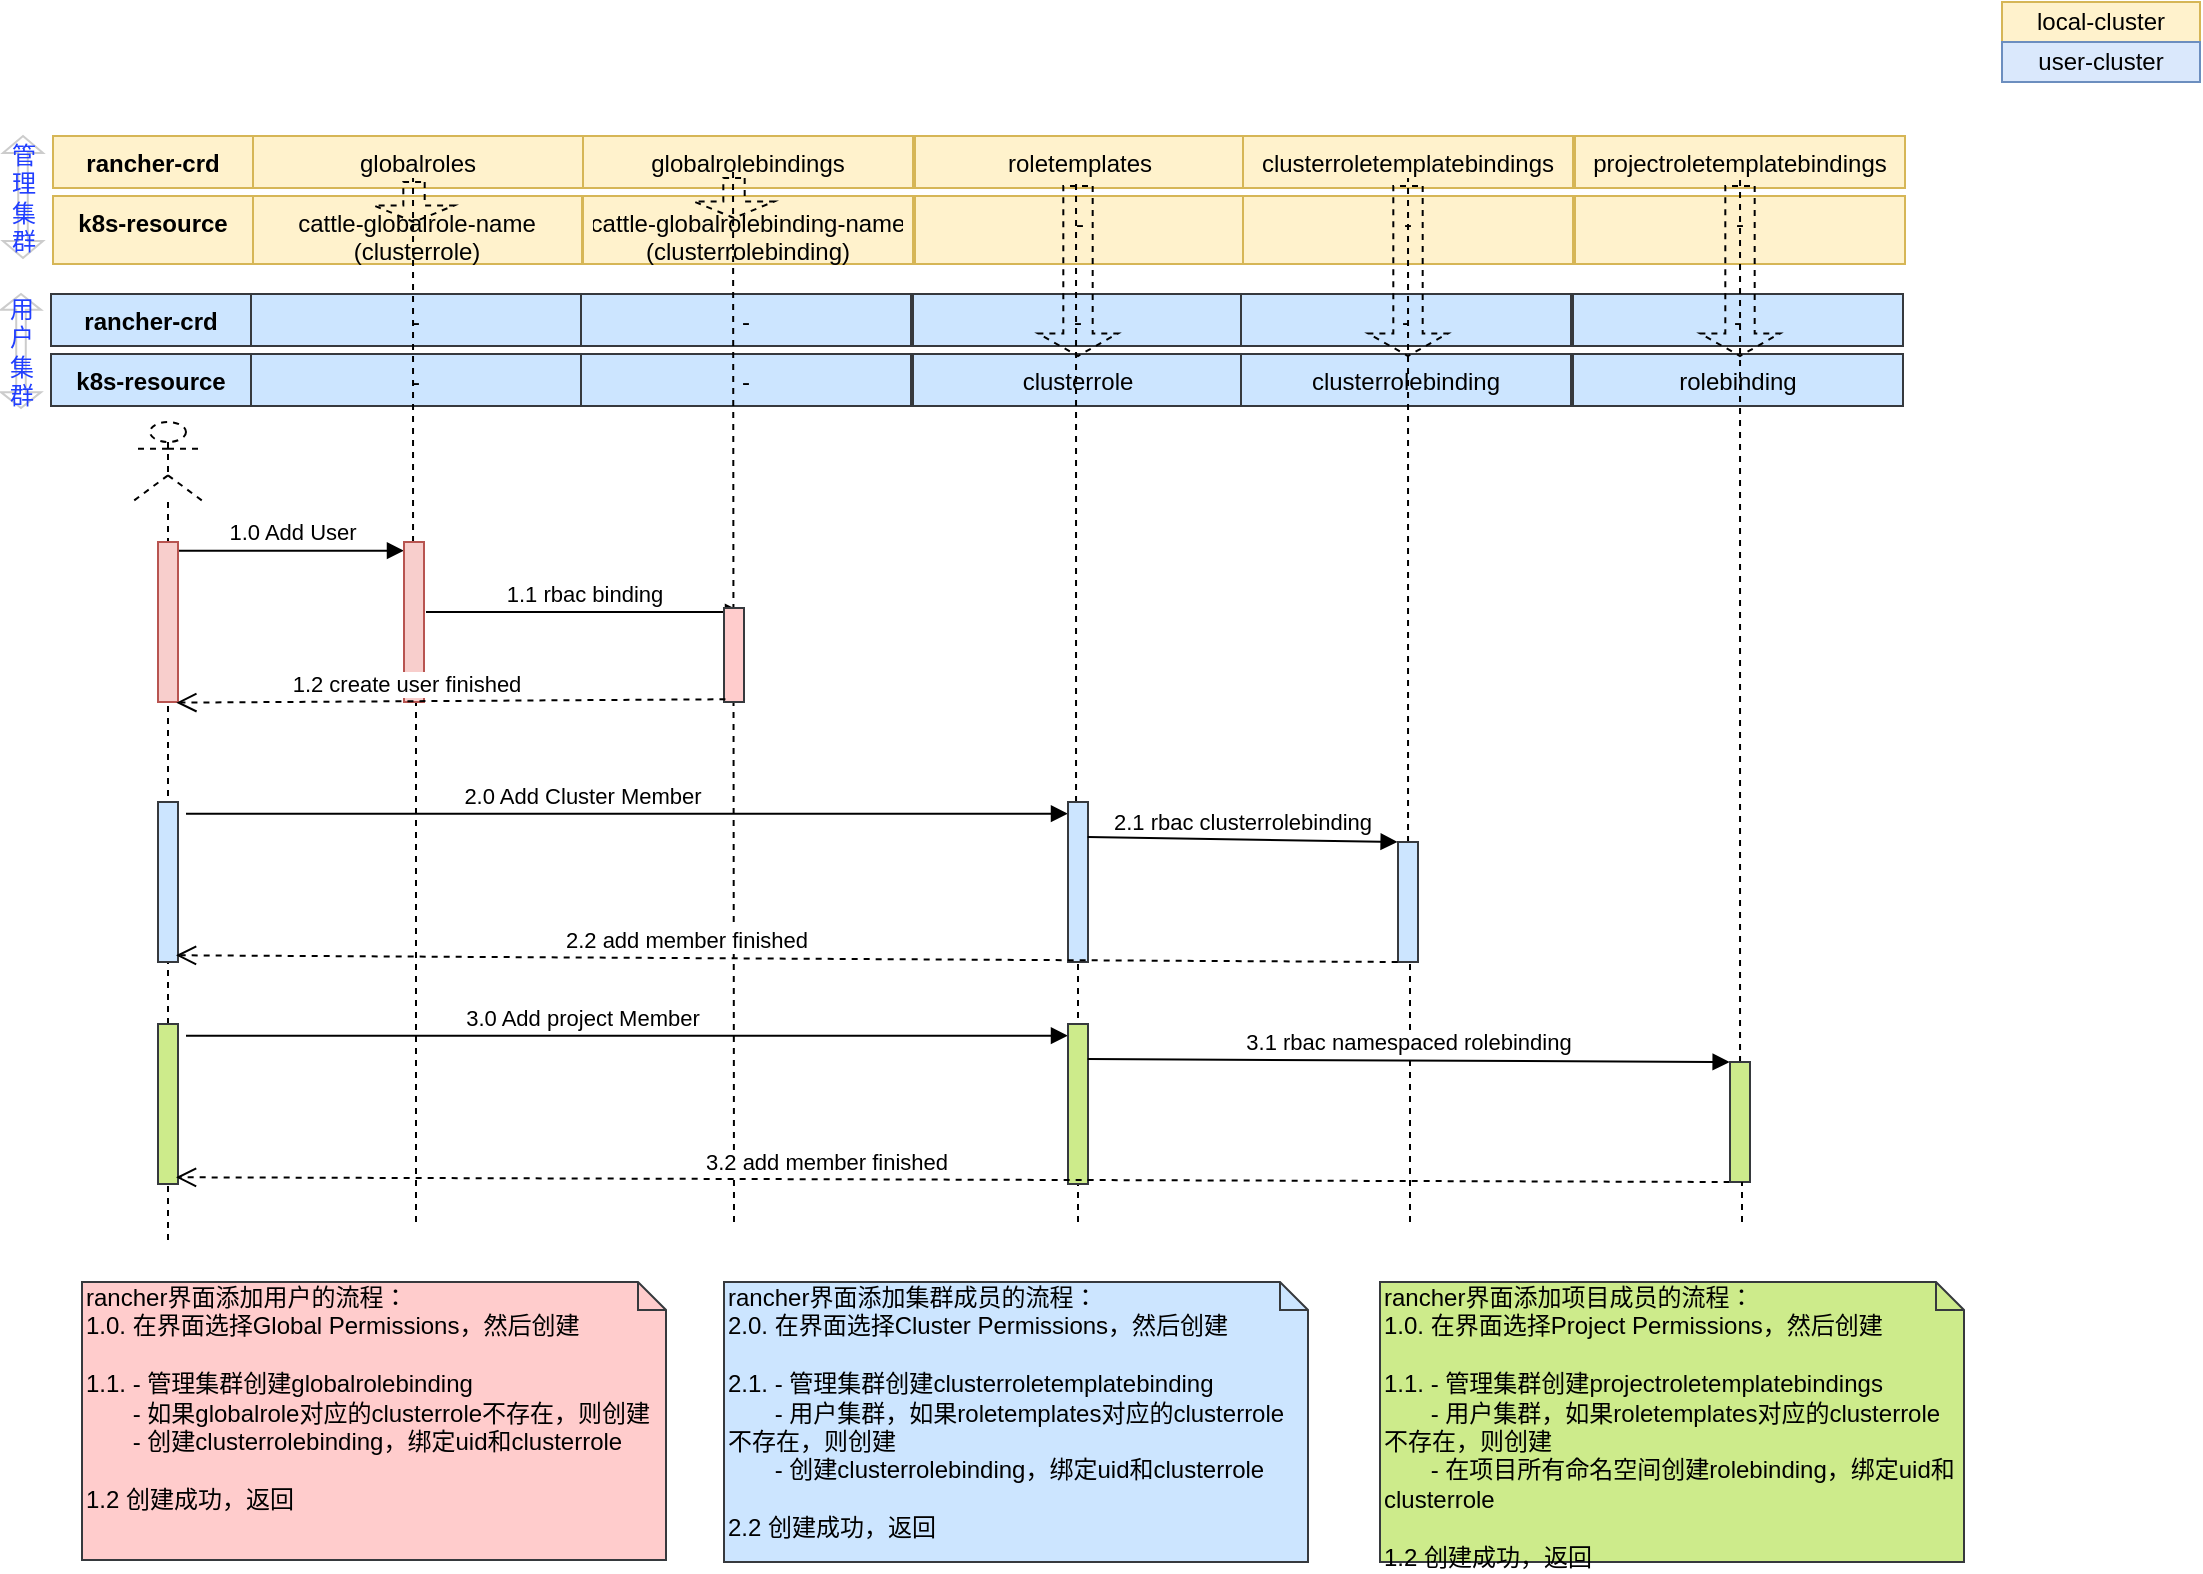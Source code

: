 <mxfile version="11.3.0" type="github" pages="1"><diagram name="Page-1" id="e7e014a7-5840-1c2e-5031-d8a46d1fe8dd"><mxGraphModel dx="1173" dy="615" grid="1" gridSize="10" guides="1" tooltips="1" connect="1" arrows="1" fold="1" page="1" pageScale="1" pageWidth="1169" pageHeight="826" background="#ffffff" math="0" shadow="0"><root><mxCell id="0"/><mxCell id="1" parent="0"/><mxCell id="b6k8lHgOUs_0IHPqnZS9-118" value="" style="rounded=0;whiteSpace=wrap;html=1;glass=0;fillColor=none;" vertex="1" parent="1"><mxGeometry x="1080" width="89" height="40" as="geometry"/></mxCell><mxCell id="b6k8lHgOUs_0IHPqnZS9-119" value="local-cluster" style="rounded=0;whiteSpace=wrap;html=1;glass=0;fillColor=#fff2cc;strokeColor=#d6b656;" vertex="1" parent="1"><mxGeometry x="1070" width="99" height="20" as="geometry"/></mxCell><mxCell id="b6k8lHgOUs_0IHPqnZS9-120" value="user-cluster" style="rounded=0;whiteSpace=wrap;html=1;glass=0;fillColor=#dae8fc;strokeColor=#6c8ebf;" vertex="1" parent="1"><mxGeometry x="1070" y="20" width="99" height="20" as="geometry"/></mxCell><mxCell id="b6k8lHgOUs_0IHPqnZS9-177" value="1.0 Add User" style="html=1;verticalAlign=bottom;endArrow=block;exitX=1.018;exitY=0.054;exitDx=0;exitDy=0;exitPerimeter=0;fillColor=#f8cecc;strokeColor=#000000;" edge="1" parent="1" source="b6k8lHgOUs_0IHPqnZS9-172" target="b6k8lHgOUs_0IHPqnZS9-176"><mxGeometry width="80" relative="1" as="geometry"><mxPoint x="654.5" y="617" as="sourcePoint"/><mxPoint x="734.5" y="617" as="targetPoint"/></mxGeometry></mxCell><mxCell id="b6k8lHgOUs_0IHPqnZS9-179" value="1.1 rbac binding" style="html=1;verticalAlign=bottom;endArrow=block;fillColor=#f8cecc;strokeColor=#000000;exitX=1.1;exitY=0.438;exitDx=0;exitDy=0;exitPerimeter=0;entryX=0.9;entryY=0.043;entryDx=0;entryDy=0;entryPerimeter=0;" edge="1" parent="1" source="b6k8lHgOUs_0IHPqnZS9-176" target="b6k8lHgOUs_0IHPqnZS9-180"><mxGeometry width="80" relative="1" as="geometry"><mxPoint x="749.09" y="503.2" as="sourcePoint"/><mxPoint x="870.26" y="504.32" as="targetPoint"/></mxGeometry></mxCell><mxCell id="b6k8lHgOUs_0IHPqnZS9-191" value="rancher界面添加用户的流程：&lt;br&gt;1.0. 在界面选择Global Permissions，然后创建&lt;br&gt;&lt;br&gt;1.1. - 管理集群创建globalrolebinding&lt;br&gt;&amp;nbsp; &amp;nbsp; &amp;nbsp; &amp;nbsp;- 如果globalrole对应的clusterrole不存在，则创建&lt;br&gt;&amp;nbsp; &amp;nbsp; &amp;nbsp; &amp;nbsp;- 创建clusterrolebinding，绑定uid和clusterrole&lt;br&gt;&lt;br&gt;1.2 创建成功，返回" style="shape=note;whiteSpace=wrap;html=1;size=14;verticalAlign=top;align=left;spacingTop=-6;glass=0;strokeColor=#36393d;fillColor=#ffcccc;" vertex="1" parent="1"><mxGeometry x="110" y="640" width="292" height="139" as="geometry"/></mxCell><mxCell id="b6k8lHgOUs_0IHPqnZS9-198" value="2.0 Add Cluster Member" style="html=1;verticalAlign=bottom;endArrow=block;exitX=1.4;exitY=0.073;exitDx=0;exitDy=0;exitPerimeter=0;fillColor=#f8cecc;strokeColor=#000000;" edge="1" parent="1" source="b6k8lHgOUs_0IHPqnZS9-192" target="b6k8lHgOUs_0IHPqnZS9-194"><mxGeometry x="-0.102" width="80" relative="1" as="geometry"><mxPoint x="639.68" y="600.32" as="sourcePoint"/><mxPoint x="739.5" y="600.32" as="targetPoint"/><mxPoint as="offset"/></mxGeometry></mxCell><mxCell id="b6k8lHgOUs_0IHPqnZS9-200" value="globalroles" style="text;strokeColor=#d6b656;fillColor=#fff2cc;align=center;verticalAlign=top;spacingLeft=4;spacingRight=4;overflow=hidden;rotatable=0;points=[[0,0.5],[1,0.5]];portConstraint=eastwest;" vertex="1" parent="1"><mxGeometry x="195.5" y="67.0" width="165" height="26" as="geometry"/></mxCell><mxCell id="b6k8lHgOUs_0IHPqnZS9-201" value="globalrolebindings" style="text;strokeColor=#d6b656;fillColor=#fff2cc;align=center;verticalAlign=top;spacingLeft=4;spacingRight=4;overflow=hidden;rotatable=0;points=[[0,0.5],[1,0.5]];portConstraint=eastwest;" vertex="1" parent="1"><mxGeometry x="360.5" y="67.0" width="165" height="26" as="geometry"/></mxCell><mxCell id="b6k8lHgOUs_0IHPqnZS9-202" value="roletemplates" style="text;strokeColor=#d6b656;fillColor=#fff2cc;align=center;verticalAlign=top;spacingLeft=4;spacingRight=4;overflow=hidden;rotatable=0;points=[[0,0.5],[1,0.5]];portConstraint=eastwest;" vertex="1" parent="1"><mxGeometry x="526.5" y="67.0" width="165" height="26" as="geometry"/></mxCell><mxCell id="b6k8lHgOUs_0IHPqnZS9-203" value="clusterroletemplatebindings" style="text;strokeColor=#d6b656;fillColor=#fff2cc;align=center;verticalAlign=top;spacingLeft=4;spacingRight=4;overflow=hidden;rotatable=0;points=[[0,0.5],[1,0.5]];portConstraint=eastwest;" vertex="1" parent="1"><mxGeometry x="690.5" y="67.0" width="165" height="26" as="geometry"/></mxCell><mxCell id="b6k8lHgOUs_0IHPqnZS9-204" value="projectroletemplatebindings" style="text;strokeColor=#d6b656;fillColor=#fff2cc;align=center;verticalAlign=top;spacingLeft=4;spacingRight=4;overflow=hidden;rotatable=0;points=[[0,0.5],[1,0.5]];portConstraint=eastwest;" vertex="1" parent="1"><mxGeometry x="856.5" y="67.0" width="165" height="26" as="geometry"/></mxCell><mxCell id="b6k8lHgOUs_0IHPqnZS9-215" value="rancher-crd" style="text;strokeColor=#d6b656;fillColor=#fff2cc;align=center;verticalAlign=top;spacingLeft=4;spacingRight=4;overflow=hidden;rotatable=0;points=[[0,0.5],[1,0.5]];portConstraint=eastwest;fontStyle=1" vertex="1" parent="1"><mxGeometry x="95.5" y="67" width="100" height="26" as="geometry"/></mxCell><mxCell id="b6k8lHgOUs_0IHPqnZS9-216" value="cattle-globalrole-name &#10;(clusterrole)" style="text;strokeColor=#d6b656;fillColor=#fff2cc;align=center;verticalAlign=top;spacingLeft=4;spacingRight=4;overflow=hidden;rotatable=0;points=[[0,0.5],[1,0.5]];portConstraint=eastwest;" vertex="1" parent="1"><mxGeometry x="195" y="97.0" width="165" height="34" as="geometry"/></mxCell><mxCell id="b6k8lHgOUs_0IHPqnZS9-217" value="cattle-globalrolebinding-name &#10;(clusterrolebinding)" style="text;strokeColor=#d6b656;fillColor=#fff2cc;align=center;verticalAlign=top;spacingLeft=4;spacingRight=4;overflow=hidden;rotatable=0;points=[[0,0.5],[1,0.5]];portConstraint=eastwest;" vertex="1" parent="1"><mxGeometry x="360.5" y="97" width="165" height="34" as="geometry"/></mxCell><mxCell id="b6k8lHgOUs_0IHPqnZS9-218" value="-" style="text;strokeColor=#d6b656;fillColor=#fff2cc;align=center;verticalAlign=top;spacingLeft=4;spacingRight=4;overflow=hidden;rotatable=0;points=[[0,0.5],[1,0.5]];portConstraint=eastwest;" vertex="1" parent="1"><mxGeometry x="526.5" y="97" width="165" height="34" as="geometry"/></mxCell><mxCell id="b6k8lHgOUs_0IHPqnZS9-219" value="-" style="text;strokeColor=#d6b656;fillColor=#fff2cc;align=center;verticalAlign=top;spacingLeft=4;spacingRight=4;overflow=hidden;rotatable=0;points=[[0,0.5],[1,0.5]];portConstraint=eastwest;" vertex="1" parent="1"><mxGeometry x="690.5" y="97" width="165" height="34" as="geometry"/></mxCell><mxCell id="b6k8lHgOUs_0IHPqnZS9-220" value="-" style="text;strokeColor=#d6b656;fillColor=#fff2cc;align=center;verticalAlign=top;spacingLeft=4;spacingRight=4;overflow=hidden;rotatable=0;points=[[0,0.5],[1,0.5]];portConstraint=eastwest;" vertex="1" parent="1"><mxGeometry x="856.5" y="97" width="165" height="34" as="geometry"/></mxCell><mxCell id="b6k8lHgOUs_0IHPqnZS9-221" value="k8s-resource" style="text;strokeColor=#d6b656;fillColor=#fff2cc;align=center;verticalAlign=top;spacingLeft=4;spacingRight=4;overflow=hidden;rotatable=0;points=[[0,0.5],[1,0.5]];portConstraint=eastwest;fontStyle=1" vertex="1" parent="1"><mxGeometry x="95.5" y="97" width="100" height="34" as="geometry"/></mxCell><mxCell id="b6k8lHgOUs_0IHPqnZS9-223" value="管理集群" style="shape=doubleArrow;direction=south;whiteSpace=wrap;html=1;glass=0;strokeColor=#CCCCCC;fillColor=none;gradientColor=none;fontColor=#213FFF;align=center;arrowWidth=0.239;arrowSize=0.139;" vertex="1" parent="1"><mxGeometry x="70.5" y="67" width="20" height="61" as="geometry"/></mxCell><mxCell id="b6k8lHgOUs_0IHPqnZS9-224" value="用户集群" style="shape=doubleArrow;direction=south;whiteSpace=wrap;html=1;glass=0;strokeColor=#CCCCCC;fillColor=none;gradientColor=none;fontColor=#213FFF;align=center;arrowWidth=0.239;arrowSize=0.139;" vertex="1" parent="1"><mxGeometry x="69.5" y="146" width="20" height="57" as="geometry"/></mxCell><mxCell id="b6k8lHgOUs_0IHPqnZS9-225" value="-" style="text;strokeColor=#36393d;fillColor=#cce5ff;align=center;verticalAlign=top;spacingLeft=4;spacingRight=4;overflow=hidden;rotatable=0;points=[[0,0.5],[1,0.5]];portConstraint=eastwest;" vertex="1" parent="1"><mxGeometry x="194.5" y="146.0" width="165" height="26" as="geometry"/></mxCell><mxCell id="b6k8lHgOUs_0IHPqnZS9-226" value="-" style="text;strokeColor=#36393d;fillColor=#cce5ff;align=center;verticalAlign=top;spacingLeft=4;spacingRight=4;overflow=hidden;rotatable=0;points=[[0,0.5],[1,0.5]];portConstraint=eastwest;" vertex="1" parent="1"><mxGeometry x="359.5" y="146.0" width="165" height="26" as="geometry"/></mxCell><mxCell id="b6k8lHgOUs_0IHPqnZS9-227" value="-" style="text;strokeColor=#36393d;fillColor=#cce5ff;align=center;verticalAlign=top;spacingLeft=4;spacingRight=4;overflow=hidden;rotatable=0;points=[[0,0.5],[1,0.5]];portConstraint=eastwest;" vertex="1" parent="1"><mxGeometry x="525.5" y="146.0" width="165" height="26" as="geometry"/></mxCell><mxCell id="b6k8lHgOUs_0IHPqnZS9-228" value="-" style="text;strokeColor=#36393d;fillColor=#cce5ff;align=center;verticalAlign=top;spacingLeft=4;spacingRight=4;overflow=hidden;rotatable=0;points=[[0,0.5],[1,0.5]];portConstraint=eastwest;" vertex="1" parent="1"><mxGeometry x="689.5" y="146.0" width="165" height="26" as="geometry"/></mxCell><mxCell id="b6k8lHgOUs_0IHPqnZS9-229" value="-" style="text;strokeColor=#36393d;fillColor=#cce5ff;align=center;verticalAlign=top;spacingLeft=4;spacingRight=4;overflow=hidden;rotatable=0;points=[[0,0.5],[1,0.5]];portConstraint=eastwest;" vertex="1" parent="1"><mxGeometry x="855.5" y="146.0" width="165" height="26" as="geometry"/></mxCell><mxCell id="b6k8lHgOUs_0IHPqnZS9-230" value="rancher-crd" style="text;strokeColor=#36393d;fillColor=#cce5ff;align=center;verticalAlign=top;spacingLeft=4;spacingRight=4;overflow=hidden;rotatable=0;points=[[0,0.5],[1,0.5]];portConstraint=eastwest;fontStyle=1" vertex="1" parent="1"><mxGeometry x="94.5" y="146" width="100" height="26" as="geometry"/></mxCell><mxCell id="b6k8lHgOUs_0IHPqnZS9-231" value="-" style="text;strokeColor=#36393d;fillColor=#cce5ff;align=center;verticalAlign=top;spacingLeft=4;spacingRight=4;overflow=hidden;rotatable=0;points=[[0,0.5],[1,0.5]];portConstraint=eastwest;" vertex="1" parent="1"><mxGeometry x="194.5" y="176.0" width="165" height="26" as="geometry"/></mxCell><mxCell id="b6k8lHgOUs_0IHPqnZS9-232" value="-" style="text;strokeColor=#36393d;fillColor=#cce5ff;align=center;verticalAlign=top;spacingLeft=4;spacingRight=4;overflow=hidden;rotatable=0;points=[[0,0.5],[1,0.5]];portConstraint=eastwest;" vertex="1" parent="1"><mxGeometry x="359.5" y="176.0" width="165" height="26" as="geometry"/></mxCell><mxCell id="b6k8lHgOUs_0IHPqnZS9-233" value="clusterrole" style="text;strokeColor=#36393d;fillColor=#cce5ff;align=center;verticalAlign=top;spacingLeft=4;spacingRight=4;overflow=hidden;rotatable=0;points=[[0,0.5],[1,0.5]];portConstraint=eastwest;" vertex="1" parent="1"><mxGeometry x="525.5" y="176.0" width="165" height="26" as="geometry"/></mxCell><mxCell id="b6k8lHgOUs_0IHPqnZS9-234" value="clusterrolebinding" style="text;strokeColor=#36393d;fillColor=#cce5ff;align=center;verticalAlign=top;spacingLeft=4;spacingRight=4;overflow=hidden;rotatable=0;points=[[0,0.5],[1,0.5]];portConstraint=eastwest;" vertex="1" parent="1"><mxGeometry x="689.5" y="176.0" width="165" height="26" as="geometry"/></mxCell><mxCell id="b6k8lHgOUs_0IHPqnZS9-235" value="rolebinding" style="text;strokeColor=#36393d;fillColor=#cce5ff;align=center;verticalAlign=top;spacingLeft=4;spacingRight=4;overflow=hidden;rotatable=0;points=[[0,0.5],[1,0.5]];portConstraint=eastwest;" vertex="1" parent="1"><mxGeometry x="855.5" y="176.0" width="165" height="26" as="geometry"/></mxCell><mxCell id="b6k8lHgOUs_0IHPqnZS9-236" value="k8s-resource" style="text;strokeColor=#36393d;fillColor=#cce5ff;align=center;verticalAlign=top;spacingLeft=4;spacingRight=4;overflow=hidden;rotatable=0;points=[[0,0.5],[1,0.5]];portConstraint=eastwest;fontStyle=1" vertex="1" parent="1"><mxGeometry x="94.5" y="176" width="100" height="26" as="geometry"/></mxCell><mxCell id="b6k8lHgOUs_0IHPqnZS9-237" value="" style="shape=singleArrow;direction=south;whiteSpace=wrap;html=1;glass=0;strokeColor=#000000;fillColor=none;fontColor=#ffffff;align=center;dashed=1;arrowWidth=0.267;arrowSize=0.411;" vertex="1" parent="1"><mxGeometry x="256" y="90" width="40" height="20" as="geometry"/></mxCell><mxCell id="b6k8lHgOUs_0IHPqnZS9-240" value="" style="shape=singleArrow;direction=south;whiteSpace=wrap;html=1;glass=0;strokeColor=#000000;fillColor=none;fontColor=#ffffff;align=center;dashed=1;arrowWidth=0.367;arrowSize=0.133;" vertex="1" parent="1"><mxGeometry x="588" y="92" width="40" height="85" as="geometry"/></mxCell><mxCell id="b6k8lHgOUs_0IHPqnZS9-241" value="" style="shape=singleArrow;direction=south;whiteSpace=wrap;html=1;glass=0;strokeColor=#000000;fillColor=none;fontColor=#ffffff;align=center;dashed=1;arrowWidth=0.267;arrowSize=0.411;" vertex="1" parent="1"><mxGeometry x="416" y="88" width="40" height="20" as="geometry"/></mxCell><mxCell id="b6k8lHgOUs_0IHPqnZS9-242" value="" style="shape=singleArrow;direction=south;whiteSpace=wrap;html=1;glass=0;strokeColor=#000000;fillColor=none;fontColor=#ffffff;align=center;dashed=1;arrowWidth=0.367;arrowSize=0.133;" vertex="1" parent="1"><mxGeometry x="753" y="92" width="40" height="85" as="geometry"/></mxCell><mxCell id="b6k8lHgOUs_0IHPqnZS9-243" value="" style="shape=singleArrow;direction=south;whiteSpace=wrap;html=1;glass=0;strokeColor=#000000;fillColor=none;fontColor=#ffffff;align=center;dashed=1;arrowWidth=0.367;arrowSize=0.133;" vertex="1" parent="1"><mxGeometry x="919" y="92" width="40" height="85" as="geometry"/></mxCell><mxCell id="b6k8lHgOUs_0IHPqnZS9-244" value="" style="shape=umlLifeline;participant=umlActor;perimeter=lifelinePerimeter;whiteSpace=wrap;html=1;container=1;collapsible=0;recursiveResize=0;verticalAlign=top;spacingTop=36;labelBackgroundColor=#ffffff;outlineConnect=0;glass=0;dashed=1;strokeColor=#000000;fillColor=none;gradientColor=none;fontColor=#213FFF;align=center;" vertex="1" parent="1"><mxGeometry x="135" y="210" width="36" height="410" as="geometry"/></mxCell><mxCell id="b6k8lHgOUs_0IHPqnZS9-247" value="" style="endArrow=none;dashed=1;html=1;strokeColor=#000000;fontColor=#213FFF;" edge="1" parent="1"><mxGeometry width="50" height="50" relative="1" as="geometry"><mxPoint x="436" y="610" as="sourcePoint"/><mxPoint x="435.522" y="85" as="targetPoint"/></mxGeometry></mxCell><mxCell id="b6k8lHgOUs_0IHPqnZS9-248" value="" style="endArrow=none;dashed=1;html=1;strokeColor=#000000;fontColor=#213FFF;" edge="1" parent="1" source="b6k8lHgOUs_0IHPqnZS9-194"><mxGeometry width="50" height="50" relative="1" as="geometry"><mxPoint x="608" y="665" as="sourcePoint"/><mxPoint x="607.022" y="88" as="targetPoint"/></mxGeometry></mxCell><mxCell id="b6k8lHgOUs_0IHPqnZS9-249" value="" style="endArrow=none;dashed=1;html=1;strokeColor=#000000;fontColor=#213FFF;" edge="1" parent="1" source="b6k8lHgOUs_0IHPqnZS9-254"><mxGeometry width="50" height="50" relative="1" as="geometry"><mxPoint x="774" y="665" as="sourcePoint"/><mxPoint x="773.022" y="88" as="targetPoint"/></mxGeometry></mxCell><mxCell id="b6k8lHgOUs_0IHPqnZS9-250" value="" style="endArrow=none;dashed=1;html=1;strokeColor=#000000;fontColor=#213FFF;" edge="1" parent="1" source="b6k8lHgOUs_0IHPqnZS9-262"><mxGeometry width="50" height="50" relative="1" as="geometry"><mxPoint x="940.0" y="665" as="sourcePoint"/><mxPoint x="939.022" y="88" as="targetPoint"/></mxGeometry></mxCell><mxCell id="b6k8lHgOUs_0IHPqnZS9-251" value="" style="endArrow=none;dashed=1;html=1;strokeColor=#000000;fontColor=#213FFF;" edge="1" parent="1" source="b6k8lHgOUs_0IHPqnZS9-176"><mxGeometry width="50" height="50" relative="1" as="geometry"><mxPoint x="276.5" y="665" as="sourcePoint"/><mxPoint x="275.522" y="88" as="targetPoint"/></mxGeometry></mxCell><mxCell id="b6k8lHgOUs_0IHPqnZS9-172" value="" style="html=1;points=[];perimeter=orthogonalPerimeter;glass=0;fillColor=#f8cecc;strokeColor=#b85450;" vertex="1" parent="1"><mxGeometry x="148" y="270" width="10" height="80" as="geometry"/></mxCell><mxCell id="b6k8lHgOUs_0IHPqnZS9-252" value="" style="endArrow=none;dashed=1;html=1;strokeColor=#000000;fontColor=#213FFF;" edge="1" parent="1" target="b6k8lHgOUs_0IHPqnZS9-176"><mxGeometry width="50" height="50" relative="1" as="geometry"><mxPoint x="277" y="610" as="sourcePoint"/><mxPoint x="275.522" y="88" as="targetPoint"/></mxGeometry></mxCell><mxCell id="b6k8lHgOUs_0IHPqnZS9-180" value="" style="html=1;points=[];perimeter=orthogonalPerimeter;glass=0;fillColor=#ffcccc;strokeColor=#36393d;" vertex="1" parent="1"><mxGeometry x="431" y="303" width="10" height="47" as="geometry"/></mxCell><mxCell id="b6k8lHgOUs_0IHPqnZS9-176" value="" style="html=1;points=[];perimeter=orthogonalPerimeter;glass=0;fillColor=#f8cecc;strokeColor=#b85450;verticalAlign=bottom;" vertex="1" parent="1"><mxGeometry x="271" y="270" width="10" height="80" as="geometry"/></mxCell><mxCell id="b6k8lHgOUs_0IHPqnZS9-185" value="1.2 create user finished" style="html=1;verticalAlign=bottom;endArrow=open;dashed=1;endSize=8;strokeColor=#000000;fontColor=#000000;exitX=0.072;exitY=0.971;exitDx=0;exitDy=0;exitPerimeter=0;entryX=0.917;entryY=1.004;entryDx=0;entryDy=0;entryPerimeter=0;" edge="1" parent="1" source="b6k8lHgOUs_0IHPqnZS9-180" target="b6k8lHgOUs_0IHPqnZS9-172"><mxGeometry x="0.164" relative="1" as="geometry"><mxPoint x="1014.5" y="564" as="sourcePoint"/><mxPoint x="934.5" y="564" as="targetPoint"/><mxPoint as="offset"/></mxGeometry></mxCell><mxCell id="b6k8lHgOUs_0IHPqnZS9-192" value="" style="html=1;points=[];perimeter=orthogonalPerimeter;glass=0;strokeColor=#36393d;fillColor=#cce5ff;" vertex="1" parent="1"><mxGeometry x="148" y="400" width="10" height="80" as="geometry"/></mxCell><mxCell id="b6k8lHgOUs_0IHPqnZS9-194" value="" style="html=1;points=[];perimeter=orthogonalPerimeter;glass=0;strokeColor=#36393d;fillColor=#cce5ff;" vertex="1" parent="1"><mxGeometry x="603" y="400" width="10" height="80" as="geometry"/></mxCell><mxCell id="b6k8lHgOUs_0IHPqnZS9-253" value="" style="endArrow=none;dashed=1;html=1;strokeColor=#000000;fontColor=#213FFF;" edge="1" parent="1" target="b6k8lHgOUs_0IHPqnZS9-194"><mxGeometry width="50" height="50" relative="1" as="geometry"><mxPoint x="608" y="610" as="sourcePoint"/><mxPoint x="607.022" y="88" as="targetPoint"/></mxGeometry></mxCell><mxCell id="b6k8lHgOUs_0IHPqnZS9-254" value="" style="html=1;points=[];perimeter=orthogonalPerimeter;glass=0;strokeColor=#36393d;fillColor=#cce5ff;" vertex="1" parent="1"><mxGeometry x="768" y="420" width="10" height="60" as="geometry"/></mxCell><mxCell id="b6k8lHgOUs_0IHPqnZS9-255" value="" style="endArrow=none;dashed=1;html=1;strokeColor=#000000;fontColor=#213FFF;" edge="1" parent="1" target="b6k8lHgOUs_0IHPqnZS9-254"><mxGeometry width="50" height="50" relative="1" as="geometry"><mxPoint x="774" y="610" as="sourcePoint"/><mxPoint x="773.022" y="88" as="targetPoint"/></mxGeometry></mxCell><mxCell id="b6k8lHgOUs_0IHPqnZS9-257" value="2.1 rbac clusterrolebinding" style="html=1;verticalAlign=bottom;endArrow=block;fillColor=#f8cecc;strokeColor=#000000;exitX=0.983;exitY=0.219;exitDx=0;exitDy=0;exitPerimeter=0;entryX=-0.017;entryY=0;entryDx=0;entryDy=0;entryPerimeter=0;" edge="1" parent="1" source="b6k8lHgOUs_0IHPqnZS9-194" target="b6k8lHgOUs_0IHPqnZS9-254"><mxGeometry width="80" relative="1" as="geometry"><mxPoint x="292" y="315.04" as="sourcePoint"/><mxPoint x="450" y="315.021" as="targetPoint"/></mxGeometry></mxCell><mxCell id="b6k8lHgOUs_0IHPqnZS9-258" value="2.2 add member finished" style="html=1;verticalAlign=bottom;endArrow=open;dashed=1;endSize=8;strokeColor=#000000;fontColor=#000000;exitX=-0.017;exitY=1;exitDx=0;exitDy=0;exitPerimeter=0;entryX=0.9;entryY=0.958;entryDx=0;entryDy=0;entryPerimeter=0;" edge="1" parent="1" source="b6k8lHgOUs_0IHPqnZS9-254" target="b6k8lHgOUs_0IHPqnZS9-192"><mxGeometry x="0.164" relative="1" as="geometry"><mxPoint x="441.72" y="358.637" as="sourcePoint"/><mxPoint x="167.17" y="360.32" as="targetPoint"/><mxPoint as="offset"/></mxGeometry></mxCell><mxCell id="b6k8lHgOUs_0IHPqnZS9-259" value="3.0 Add project Member" style="html=1;verticalAlign=bottom;endArrow=block;exitX=1.4;exitY=0.073;exitDx=0;exitDy=0;exitPerimeter=0;fillColor=#f8cecc;strokeColor=#000000;" edge="1" parent="1" source="b6k8lHgOUs_0IHPqnZS9-260" target="b6k8lHgOUs_0IHPqnZS9-261"><mxGeometry x="-0.102" width="80" relative="1" as="geometry"><mxPoint x="639.68" y="711.32" as="sourcePoint"/><mxPoint x="739.5" y="711.32" as="targetPoint"/><mxPoint as="offset"/></mxGeometry></mxCell><mxCell id="b6k8lHgOUs_0IHPqnZS9-260" value="" style="html=1;points=[];perimeter=orthogonalPerimeter;glass=0;strokeColor=#36393d;fillColor=#cdeb8b;" vertex="1" parent="1"><mxGeometry x="148" y="511" width="10" height="80" as="geometry"/></mxCell><mxCell id="b6k8lHgOUs_0IHPqnZS9-261" value="" style="html=1;points=[];perimeter=orthogonalPerimeter;glass=0;strokeColor=#36393d;fillColor=#cdeb8b;" vertex="1" parent="1"><mxGeometry x="603" y="511" width="10" height="80" as="geometry"/></mxCell><mxCell id="b6k8lHgOUs_0IHPqnZS9-263" value="3.1 rbac namespaced rolebinding" style="html=1;verticalAlign=bottom;endArrow=block;fillColor=#f8cecc;strokeColor=#000000;exitX=0.983;exitY=0.219;exitDx=0;exitDy=0;exitPerimeter=0;entryX=-0.017;entryY=0;entryDx=0;entryDy=0;entryPerimeter=0;" edge="1" parent="1" source="b6k8lHgOUs_0IHPqnZS9-261" target="b6k8lHgOUs_0IHPqnZS9-262"><mxGeometry width="80" relative="1" as="geometry"><mxPoint x="292" y="426.04" as="sourcePoint"/><mxPoint x="450" y="426.021" as="targetPoint"/></mxGeometry></mxCell><mxCell id="b6k8lHgOUs_0IHPqnZS9-264" value="3.2 add member finished" style="html=1;verticalAlign=bottom;endArrow=open;dashed=1;endSize=8;strokeColor=#000000;fontColor=#000000;exitX=-0.017;exitY=1;exitDx=0;exitDy=0;exitPerimeter=0;entryX=0.9;entryY=0.958;entryDx=0;entryDy=0;entryPerimeter=0;" edge="1" parent="1" source="b6k8lHgOUs_0IHPqnZS9-262" target="b6k8lHgOUs_0IHPqnZS9-260"><mxGeometry x="0.164" relative="1" as="geometry"><mxPoint x="441.72" y="469.637" as="sourcePoint"/><mxPoint x="167.17" y="471.32" as="targetPoint"/><mxPoint as="offset"/></mxGeometry></mxCell><mxCell id="b6k8lHgOUs_0IHPqnZS9-262" value="" style="html=1;points=[];perimeter=orthogonalPerimeter;glass=0;strokeColor=#36393d;fillColor=#cdeb8b;" vertex="1" parent="1"><mxGeometry x="934" y="530" width="10" height="60" as="geometry"/></mxCell><mxCell id="b6k8lHgOUs_0IHPqnZS9-265" value="" style="endArrow=none;dashed=1;html=1;strokeColor=#000000;fontColor=#213FFF;" edge="1" parent="1" target="b6k8lHgOUs_0IHPqnZS9-262"><mxGeometry width="50" height="50" relative="1" as="geometry"><mxPoint x="940" y="610" as="sourcePoint"/><mxPoint x="939.022" y="88" as="targetPoint"/></mxGeometry></mxCell><mxCell id="b6k8lHgOUs_0IHPqnZS9-266" value="rancher界面添加集群成员的流程：&lt;br&gt;2.0. 在界面选择Cluster Permissions，然后创建&lt;br&gt;&lt;br&gt;2.1. - 管理集群创建&lt;span style=&quot;text-align: center ; white-space: nowrap&quot;&gt;clusterroletemplatebinding&lt;/span&gt;&lt;br&gt;&amp;nbsp; &amp;nbsp; &amp;nbsp; &amp;nbsp;- 用户集群，如果&lt;span style=&quot;text-align: center ; white-space: nowrap&quot;&gt;roletemplates&lt;/span&gt;对应的clusterrole不存在，则创建&lt;br&gt;&amp;nbsp; &amp;nbsp; &amp;nbsp; &amp;nbsp;- 创建clusterrolebinding，绑定uid和clusterrole&lt;br&gt;&lt;br&gt;2.2 创建成功，返回" style="shape=note;whiteSpace=wrap;html=1;size=14;verticalAlign=top;align=left;spacingTop=-6;glass=0;strokeColor=#36393d;fillColor=#cce5ff;" vertex="1" parent="1"><mxGeometry x="431" y="640" width="292" height="140" as="geometry"/></mxCell><mxCell id="b6k8lHgOUs_0IHPqnZS9-267" value="rancher界面添加项目成员的流程：&lt;br&gt;1.0. 在界面选择Project Permissions，然后创建&lt;br&gt;&lt;br&gt;1.1. - 管理集群创建&lt;span style=&quot;text-align: center ; white-space: nowrap&quot;&gt;projectroletemplatebindings&lt;/span&gt;&lt;br&gt;&amp;nbsp; &amp;nbsp; &amp;nbsp; &amp;nbsp;- 用户集群，如果&lt;span style=&quot;text-align: center ; white-space: nowrap&quot;&gt;roletemplates&lt;/span&gt;对应的clusterrole不存在，则创建&lt;br&gt;&amp;nbsp; &amp;nbsp; &amp;nbsp; &amp;nbsp;- 在项目所有命名空间创建rolebinding，绑定uid和clusterrole&lt;br&gt;&lt;br&gt;1.2 创建成功，返回" style="shape=note;whiteSpace=wrap;html=1;size=14;verticalAlign=top;align=left;spacingTop=-6;glass=0;strokeColor=#36393d;fillColor=#cdeb8b;" vertex="1" parent="1"><mxGeometry x="759" y="640" width="292" height="140" as="geometry"/></mxCell></root></mxGraphModel></diagram></mxfile>